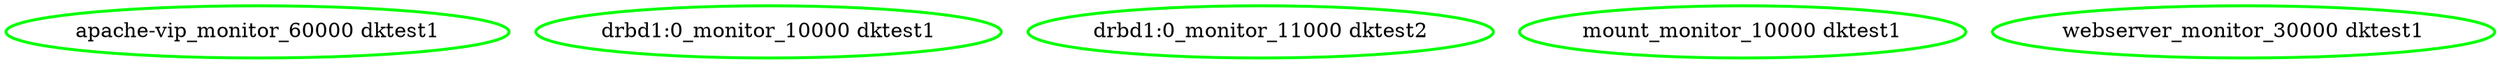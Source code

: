 digraph "g" {
"apache-vip_monitor_60000 dktest1" [ style=bold color="green" fontcolor="black" ]
"drbd1:0_monitor_10000 dktest1" [ style=bold color="green" fontcolor="black" ]
"drbd1:0_monitor_11000 dktest2" [ style=bold color="green" fontcolor="black"]
"mount_monitor_10000 dktest1" [ style=bold color="green" fontcolor="black" ]
"webserver_monitor_30000 dktest1" [ style=bold color="green" fontcolor="black" ]
}
